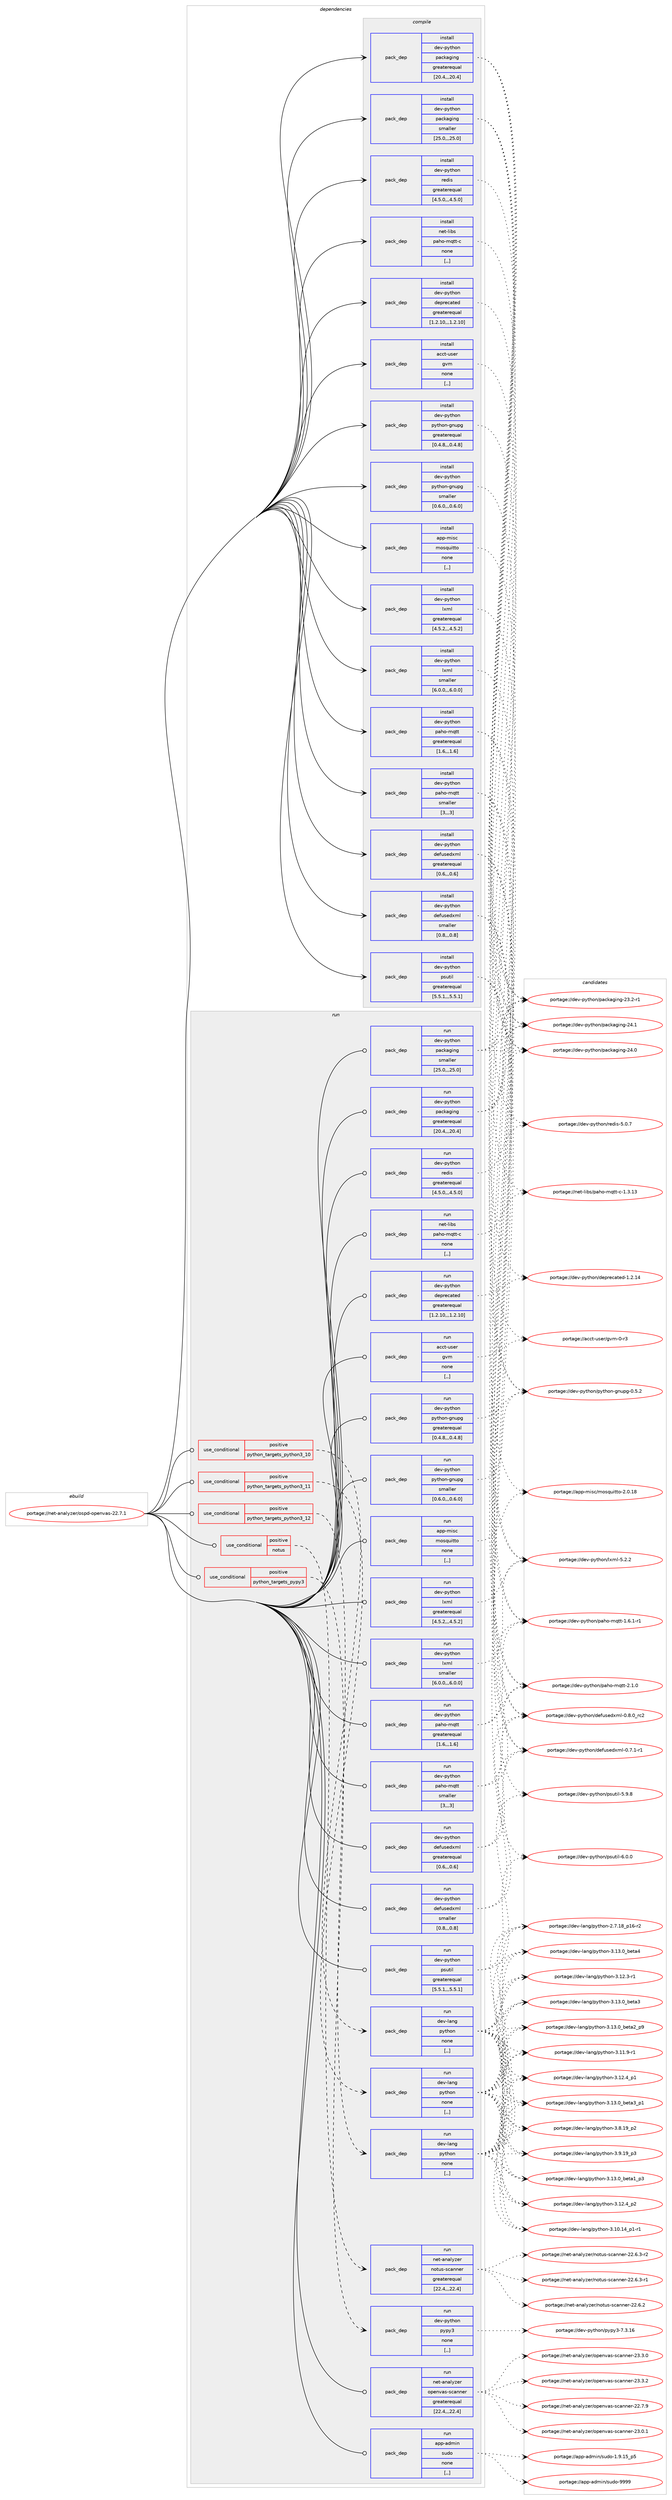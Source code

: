 digraph prolog {

# *************
# Graph options
# *************

newrank=true;
concentrate=true;
compound=true;
graph [rankdir=LR,fontname=Helvetica,fontsize=10,ranksep=1.5];#, ranksep=2.5, nodesep=0.2];
edge  [arrowhead=vee];
node  [fontname=Helvetica,fontsize=10];

# **********
# The ebuild
# **********

subgraph cluster_leftcol {
color=gray;
label=<<i>ebuild</i>>;
id [label="portage://net-analyzer/ospd-openvas-22.7.1", color=red, width=4, href="../net-analyzer/ospd-openvas-22.7.1.svg"];
}

# ****************
# The dependencies
# ****************

subgraph cluster_midcol {
color=gray;
label=<<i>dependencies</i>>;
subgraph cluster_compile {
fillcolor="#eeeeee";
style=filled;
label=<<i>compile</i>>;
subgraph pack250167 {
dependency340503 [label=<<TABLE BORDER="0" CELLBORDER="1" CELLSPACING="0" CELLPADDING="4" WIDTH="220"><TR><TD ROWSPAN="6" CELLPADDING="30">pack_dep</TD></TR><TR><TD WIDTH="110">install</TD></TR><TR><TD>acct-user</TD></TR><TR><TD>gvm</TD></TR><TR><TD>none</TD></TR><TR><TD>[,,]</TD></TR></TABLE>>, shape=none, color=blue];
}
id:e -> dependency340503:w [weight=20,style="solid",arrowhead="vee"];
subgraph pack250168 {
dependency340504 [label=<<TABLE BORDER="0" CELLBORDER="1" CELLSPACING="0" CELLPADDING="4" WIDTH="220"><TR><TD ROWSPAN="6" CELLPADDING="30">pack_dep</TD></TR><TR><TD WIDTH="110">install</TD></TR><TR><TD>app-misc</TD></TR><TR><TD>mosquitto</TD></TR><TR><TD>none</TD></TR><TR><TD>[,,]</TD></TR></TABLE>>, shape=none, color=blue];
}
id:e -> dependency340504:w [weight=20,style="solid",arrowhead="vee"];
subgraph pack250169 {
dependency340505 [label=<<TABLE BORDER="0" CELLBORDER="1" CELLSPACING="0" CELLPADDING="4" WIDTH="220"><TR><TD ROWSPAN="6" CELLPADDING="30">pack_dep</TD></TR><TR><TD WIDTH="110">install</TD></TR><TR><TD>dev-python</TD></TR><TR><TD>defusedxml</TD></TR><TR><TD>greaterequal</TD></TR><TR><TD>[0.6,,,0.6]</TD></TR></TABLE>>, shape=none, color=blue];
}
id:e -> dependency340505:w [weight=20,style="solid",arrowhead="vee"];
subgraph pack250170 {
dependency340506 [label=<<TABLE BORDER="0" CELLBORDER="1" CELLSPACING="0" CELLPADDING="4" WIDTH="220"><TR><TD ROWSPAN="6" CELLPADDING="30">pack_dep</TD></TR><TR><TD WIDTH="110">install</TD></TR><TR><TD>dev-python</TD></TR><TR><TD>defusedxml</TD></TR><TR><TD>smaller</TD></TR><TR><TD>[0.8,,,0.8]</TD></TR></TABLE>>, shape=none, color=blue];
}
id:e -> dependency340506:w [weight=20,style="solid",arrowhead="vee"];
subgraph pack250171 {
dependency340507 [label=<<TABLE BORDER="0" CELLBORDER="1" CELLSPACING="0" CELLPADDING="4" WIDTH="220"><TR><TD ROWSPAN="6" CELLPADDING="30">pack_dep</TD></TR><TR><TD WIDTH="110">install</TD></TR><TR><TD>dev-python</TD></TR><TR><TD>deprecated</TD></TR><TR><TD>greaterequal</TD></TR><TR><TD>[1.2.10,,,1.2.10]</TD></TR></TABLE>>, shape=none, color=blue];
}
id:e -> dependency340507:w [weight=20,style="solid",arrowhead="vee"];
subgraph pack250172 {
dependency340508 [label=<<TABLE BORDER="0" CELLBORDER="1" CELLSPACING="0" CELLPADDING="4" WIDTH="220"><TR><TD ROWSPAN="6" CELLPADDING="30">pack_dep</TD></TR><TR><TD WIDTH="110">install</TD></TR><TR><TD>dev-python</TD></TR><TR><TD>lxml</TD></TR><TR><TD>greaterequal</TD></TR><TR><TD>[4.5.2,,,4.5.2]</TD></TR></TABLE>>, shape=none, color=blue];
}
id:e -> dependency340508:w [weight=20,style="solid",arrowhead="vee"];
subgraph pack250173 {
dependency340509 [label=<<TABLE BORDER="0" CELLBORDER="1" CELLSPACING="0" CELLPADDING="4" WIDTH="220"><TR><TD ROWSPAN="6" CELLPADDING="30">pack_dep</TD></TR><TR><TD WIDTH="110">install</TD></TR><TR><TD>dev-python</TD></TR><TR><TD>lxml</TD></TR><TR><TD>smaller</TD></TR><TR><TD>[6.0.0,,,6.0.0]</TD></TR></TABLE>>, shape=none, color=blue];
}
id:e -> dependency340509:w [weight=20,style="solid",arrowhead="vee"];
subgraph pack250174 {
dependency340510 [label=<<TABLE BORDER="0" CELLBORDER="1" CELLSPACING="0" CELLPADDING="4" WIDTH="220"><TR><TD ROWSPAN="6" CELLPADDING="30">pack_dep</TD></TR><TR><TD WIDTH="110">install</TD></TR><TR><TD>dev-python</TD></TR><TR><TD>packaging</TD></TR><TR><TD>greaterequal</TD></TR><TR><TD>[20.4,,,20.4]</TD></TR></TABLE>>, shape=none, color=blue];
}
id:e -> dependency340510:w [weight=20,style="solid",arrowhead="vee"];
subgraph pack250175 {
dependency340511 [label=<<TABLE BORDER="0" CELLBORDER="1" CELLSPACING="0" CELLPADDING="4" WIDTH="220"><TR><TD ROWSPAN="6" CELLPADDING="30">pack_dep</TD></TR><TR><TD WIDTH="110">install</TD></TR><TR><TD>dev-python</TD></TR><TR><TD>packaging</TD></TR><TR><TD>smaller</TD></TR><TR><TD>[25.0,,,25.0]</TD></TR></TABLE>>, shape=none, color=blue];
}
id:e -> dependency340511:w [weight=20,style="solid",arrowhead="vee"];
subgraph pack250176 {
dependency340512 [label=<<TABLE BORDER="0" CELLBORDER="1" CELLSPACING="0" CELLPADDING="4" WIDTH="220"><TR><TD ROWSPAN="6" CELLPADDING="30">pack_dep</TD></TR><TR><TD WIDTH="110">install</TD></TR><TR><TD>dev-python</TD></TR><TR><TD>paho-mqtt</TD></TR><TR><TD>greaterequal</TD></TR><TR><TD>[1.6,,,1.6]</TD></TR></TABLE>>, shape=none, color=blue];
}
id:e -> dependency340512:w [weight=20,style="solid",arrowhead="vee"];
subgraph pack250177 {
dependency340513 [label=<<TABLE BORDER="0" CELLBORDER="1" CELLSPACING="0" CELLPADDING="4" WIDTH="220"><TR><TD ROWSPAN="6" CELLPADDING="30">pack_dep</TD></TR><TR><TD WIDTH="110">install</TD></TR><TR><TD>dev-python</TD></TR><TR><TD>paho-mqtt</TD></TR><TR><TD>smaller</TD></TR><TR><TD>[3,,,3]</TD></TR></TABLE>>, shape=none, color=blue];
}
id:e -> dependency340513:w [weight=20,style="solid",arrowhead="vee"];
subgraph pack250178 {
dependency340514 [label=<<TABLE BORDER="0" CELLBORDER="1" CELLSPACING="0" CELLPADDING="4" WIDTH="220"><TR><TD ROWSPAN="6" CELLPADDING="30">pack_dep</TD></TR><TR><TD WIDTH="110">install</TD></TR><TR><TD>dev-python</TD></TR><TR><TD>psutil</TD></TR><TR><TD>greaterequal</TD></TR><TR><TD>[5.5.1,,,5.5.1]</TD></TR></TABLE>>, shape=none, color=blue];
}
id:e -> dependency340514:w [weight=20,style="solid",arrowhead="vee"];
subgraph pack250179 {
dependency340515 [label=<<TABLE BORDER="0" CELLBORDER="1" CELLSPACING="0" CELLPADDING="4" WIDTH="220"><TR><TD ROWSPAN="6" CELLPADDING="30">pack_dep</TD></TR><TR><TD WIDTH="110">install</TD></TR><TR><TD>dev-python</TD></TR><TR><TD>python-gnupg</TD></TR><TR><TD>greaterequal</TD></TR><TR><TD>[0.4.8,,,0.4.8]</TD></TR></TABLE>>, shape=none, color=blue];
}
id:e -> dependency340515:w [weight=20,style="solid",arrowhead="vee"];
subgraph pack250180 {
dependency340516 [label=<<TABLE BORDER="0" CELLBORDER="1" CELLSPACING="0" CELLPADDING="4" WIDTH="220"><TR><TD ROWSPAN="6" CELLPADDING="30">pack_dep</TD></TR><TR><TD WIDTH="110">install</TD></TR><TR><TD>dev-python</TD></TR><TR><TD>python-gnupg</TD></TR><TR><TD>smaller</TD></TR><TR><TD>[0.6.0,,,0.6.0]</TD></TR></TABLE>>, shape=none, color=blue];
}
id:e -> dependency340516:w [weight=20,style="solid",arrowhead="vee"];
subgraph pack250181 {
dependency340517 [label=<<TABLE BORDER="0" CELLBORDER="1" CELLSPACING="0" CELLPADDING="4" WIDTH="220"><TR><TD ROWSPAN="6" CELLPADDING="30">pack_dep</TD></TR><TR><TD WIDTH="110">install</TD></TR><TR><TD>dev-python</TD></TR><TR><TD>redis</TD></TR><TR><TD>greaterequal</TD></TR><TR><TD>[4.5.0,,,4.5.0]</TD></TR></TABLE>>, shape=none, color=blue];
}
id:e -> dependency340517:w [weight=20,style="solid",arrowhead="vee"];
subgraph pack250182 {
dependency340518 [label=<<TABLE BORDER="0" CELLBORDER="1" CELLSPACING="0" CELLPADDING="4" WIDTH="220"><TR><TD ROWSPAN="6" CELLPADDING="30">pack_dep</TD></TR><TR><TD WIDTH="110">install</TD></TR><TR><TD>net-libs</TD></TR><TR><TD>paho-mqtt-c</TD></TR><TR><TD>none</TD></TR><TR><TD>[,,]</TD></TR></TABLE>>, shape=none, color=blue];
}
id:e -> dependency340518:w [weight=20,style="solid",arrowhead="vee"];
}
subgraph cluster_compileandrun {
fillcolor="#eeeeee";
style=filled;
label=<<i>compile and run</i>>;
}
subgraph cluster_run {
fillcolor="#eeeeee";
style=filled;
label=<<i>run</i>>;
subgraph cond87747 {
dependency340519 [label=<<TABLE BORDER="0" CELLBORDER="1" CELLSPACING="0" CELLPADDING="4"><TR><TD ROWSPAN="3" CELLPADDING="10">use_conditional</TD></TR><TR><TD>positive</TD></TR><TR><TD>notus</TD></TR></TABLE>>, shape=none, color=red];
subgraph pack250183 {
dependency340520 [label=<<TABLE BORDER="0" CELLBORDER="1" CELLSPACING="0" CELLPADDING="4" WIDTH="220"><TR><TD ROWSPAN="6" CELLPADDING="30">pack_dep</TD></TR><TR><TD WIDTH="110">run</TD></TR><TR><TD>net-analyzer</TD></TR><TR><TD>notus-scanner</TD></TR><TR><TD>greaterequal</TD></TR><TR><TD>[22.4,,,22.4]</TD></TR></TABLE>>, shape=none, color=blue];
}
dependency340519:e -> dependency340520:w [weight=20,style="dashed",arrowhead="vee"];
}
id:e -> dependency340519:w [weight=20,style="solid",arrowhead="odot"];
subgraph cond87748 {
dependency340521 [label=<<TABLE BORDER="0" CELLBORDER="1" CELLSPACING="0" CELLPADDING="4"><TR><TD ROWSPAN="3" CELLPADDING="10">use_conditional</TD></TR><TR><TD>positive</TD></TR><TR><TD>python_targets_pypy3</TD></TR></TABLE>>, shape=none, color=red];
subgraph pack250184 {
dependency340522 [label=<<TABLE BORDER="0" CELLBORDER="1" CELLSPACING="0" CELLPADDING="4" WIDTH="220"><TR><TD ROWSPAN="6" CELLPADDING="30">pack_dep</TD></TR><TR><TD WIDTH="110">run</TD></TR><TR><TD>dev-python</TD></TR><TR><TD>pypy3</TD></TR><TR><TD>none</TD></TR><TR><TD>[,,]</TD></TR></TABLE>>, shape=none, color=blue];
}
dependency340521:e -> dependency340522:w [weight=20,style="dashed",arrowhead="vee"];
}
id:e -> dependency340521:w [weight=20,style="solid",arrowhead="odot"];
subgraph cond87749 {
dependency340523 [label=<<TABLE BORDER="0" CELLBORDER="1" CELLSPACING="0" CELLPADDING="4"><TR><TD ROWSPAN="3" CELLPADDING="10">use_conditional</TD></TR><TR><TD>positive</TD></TR><TR><TD>python_targets_python3_10</TD></TR></TABLE>>, shape=none, color=red];
subgraph pack250185 {
dependency340524 [label=<<TABLE BORDER="0" CELLBORDER="1" CELLSPACING="0" CELLPADDING="4" WIDTH="220"><TR><TD ROWSPAN="6" CELLPADDING="30">pack_dep</TD></TR><TR><TD WIDTH="110">run</TD></TR><TR><TD>dev-lang</TD></TR><TR><TD>python</TD></TR><TR><TD>none</TD></TR><TR><TD>[,,]</TD></TR></TABLE>>, shape=none, color=blue];
}
dependency340523:e -> dependency340524:w [weight=20,style="dashed",arrowhead="vee"];
}
id:e -> dependency340523:w [weight=20,style="solid",arrowhead="odot"];
subgraph cond87750 {
dependency340525 [label=<<TABLE BORDER="0" CELLBORDER="1" CELLSPACING="0" CELLPADDING="4"><TR><TD ROWSPAN="3" CELLPADDING="10">use_conditional</TD></TR><TR><TD>positive</TD></TR><TR><TD>python_targets_python3_11</TD></TR></TABLE>>, shape=none, color=red];
subgraph pack250186 {
dependency340526 [label=<<TABLE BORDER="0" CELLBORDER="1" CELLSPACING="0" CELLPADDING="4" WIDTH="220"><TR><TD ROWSPAN="6" CELLPADDING="30">pack_dep</TD></TR><TR><TD WIDTH="110">run</TD></TR><TR><TD>dev-lang</TD></TR><TR><TD>python</TD></TR><TR><TD>none</TD></TR><TR><TD>[,,]</TD></TR></TABLE>>, shape=none, color=blue];
}
dependency340525:e -> dependency340526:w [weight=20,style="dashed",arrowhead="vee"];
}
id:e -> dependency340525:w [weight=20,style="solid",arrowhead="odot"];
subgraph cond87751 {
dependency340527 [label=<<TABLE BORDER="0" CELLBORDER="1" CELLSPACING="0" CELLPADDING="4"><TR><TD ROWSPAN="3" CELLPADDING="10">use_conditional</TD></TR><TR><TD>positive</TD></TR><TR><TD>python_targets_python3_12</TD></TR></TABLE>>, shape=none, color=red];
subgraph pack250187 {
dependency340528 [label=<<TABLE BORDER="0" CELLBORDER="1" CELLSPACING="0" CELLPADDING="4" WIDTH="220"><TR><TD ROWSPAN="6" CELLPADDING="30">pack_dep</TD></TR><TR><TD WIDTH="110">run</TD></TR><TR><TD>dev-lang</TD></TR><TR><TD>python</TD></TR><TR><TD>none</TD></TR><TR><TD>[,,]</TD></TR></TABLE>>, shape=none, color=blue];
}
dependency340527:e -> dependency340528:w [weight=20,style="dashed",arrowhead="vee"];
}
id:e -> dependency340527:w [weight=20,style="solid",arrowhead="odot"];
subgraph pack250188 {
dependency340529 [label=<<TABLE BORDER="0" CELLBORDER="1" CELLSPACING="0" CELLPADDING="4" WIDTH="220"><TR><TD ROWSPAN="6" CELLPADDING="30">pack_dep</TD></TR><TR><TD WIDTH="110">run</TD></TR><TR><TD>acct-user</TD></TR><TR><TD>gvm</TD></TR><TR><TD>none</TD></TR><TR><TD>[,,]</TD></TR></TABLE>>, shape=none, color=blue];
}
id:e -> dependency340529:w [weight=20,style="solid",arrowhead="odot"];
subgraph pack250189 {
dependency340530 [label=<<TABLE BORDER="0" CELLBORDER="1" CELLSPACING="0" CELLPADDING="4" WIDTH="220"><TR><TD ROWSPAN="6" CELLPADDING="30">pack_dep</TD></TR><TR><TD WIDTH="110">run</TD></TR><TR><TD>app-admin</TD></TR><TR><TD>sudo</TD></TR><TR><TD>none</TD></TR><TR><TD>[,,]</TD></TR></TABLE>>, shape=none, color=blue];
}
id:e -> dependency340530:w [weight=20,style="solid",arrowhead="odot"];
subgraph pack250190 {
dependency340531 [label=<<TABLE BORDER="0" CELLBORDER="1" CELLSPACING="0" CELLPADDING="4" WIDTH="220"><TR><TD ROWSPAN="6" CELLPADDING="30">pack_dep</TD></TR><TR><TD WIDTH="110">run</TD></TR><TR><TD>app-misc</TD></TR><TR><TD>mosquitto</TD></TR><TR><TD>none</TD></TR><TR><TD>[,,]</TD></TR></TABLE>>, shape=none, color=blue];
}
id:e -> dependency340531:w [weight=20,style="solid",arrowhead="odot"];
subgraph pack250191 {
dependency340532 [label=<<TABLE BORDER="0" CELLBORDER="1" CELLSPACING="0" CELLPADDING="4" WIDTH="220"><TR><TD ROWSPAN="6" CELLPADDING="30">pack_dep</TD></TR><TR><TD WIDTH="110">run</TD></TR><TR><TD>dev-python</TD></TR><TR><TD>defusedxml</TD></TR><TR><TD>greaterequal</TD></TR><TR><TD>[0.6,,,0.6]</TD></TR></TABLE>>, shape=none, color=blue];
}
id:e -> dependency340532:w [weight=20,style="solid",arrowhead="odot"];
subgraph pack250192 {
dependency340533 [label=<<TABLE BORDER="0" CELLBORDER="1" CELLSPACING="0" CELLPADDING="4" WIDTH="220"><TR><TD ROWSPAN="6" CELLPADDING="30">pack_dep</TD></TR><TR><TD WIDTH="110">run</TD></TR><TR><TD>dev-python</TD></TR><TR><TD>defusedxml</TD></TR><TR><TD>smaller</TD></TR><TR><TD>[0.8,,,0.8]</TD></TR></TABLE>>, shape=none, color=blue];
}
id:e -> dependency340533:w [weight=20,style="solid",arrowhead="odot"];
subgraph pack250193 {
dependency340534 [label=<<TABLE BORDER="0" CELLBORDER="1" CELLSPACING="0" CELLPADDING="4" WIDTH="220"><TR><TD ROWSPAN="6" CELLPADDING="30">pack_dep</TD></TR><TR><TD WIDTH="110">run</TD></TR><TR><TD>dev-python</TD></TR><TR><TD>deprecated</TD></TR><TR><TD>greaterequal</TD></TR><TR><TD>[1.2.10,,,1.2.10]</TD></TR></TABLE>>, shape=none, color=blue];
}
id:e -> dependency340534:w [weight=20,style="solid",arrowhead="odot"];
subgraph pack250194 {
dependency340535 [label=<<TABLE BORDER="0" CELLBORDER="1" CELLSPACING="0" CELLPADDING="4" WIDTH="220"><TR><TD ROWSPAN="6" CELLPADDING="30">pack_dep</TD></TR><TR><TD WIDTH="110">run</TD></TR><TR><TD>dev-python</TD></TR><TR><TD>lxml</TD></TR><TR><TD>greaterequal</TD></TR><TR><TD>[4.5.2,,,4.5.2]</TD></TR></TABLE>>, shape=none, color=blue];
}
id:e -> dependency340535:w [weight=20,style="solid",arrowhead="odot"];
subgraph pack250195 {
dependency340536 [label=<<TABLE BORDER="0" CELLBORDER="1" CELLSPACING="0" CELLPADDING="4" WIDTH="220"><TR><TD ROWSPAN="6" CELLPADDING="30">pack_dep</TD></TR><TR><TD WIDTH="110">run</TD></TR><TR><TD>dev-python</TD></TR><TR><TD>lxml</TD></TR><TR><TD>smaller</TD></TR><TR><TD>[6.0.0,,,6.0.0]</TD></TR></TABLE>>, shape=none, color=blue];
}
id:e -> dependency340536:w [weight=20,style="solid",arrowhead="odot"];
subgraph pack250196 {
dependency340537 [label=<<TABLE BORDER="0" CELLBORDER="1" CELLSPACING="0" CELLPADDING="4" WIDTH="220"><TR><TD ROWSPAN="6" CELLPADDING="30">pack_dep</TD></TR><TR><TD WIDTH="110">run</TD></TR><TR><TD>dev-python</TD></TR><TR><TD>packaging</TD></TR><TR><TD>greaterequal</TD></TR><TR><TD>[20.4,,,20.4]</TD></TR></TABLE>>, shape=none, color=blue];
}
id:e -> dependency340537:w [weight=20,style="solid",arrowhead="odot"];
subgraph pack250197 {
dependency340538 [label=<<TABLE BORDER="0" CELLBORDER="1" CELLSPACING="0" CELLPADDING="4" WIDTH="220"><TR><TD ROWSPAN="6" CELLPADDING="30">pack_dep</TD></TR><TR><TD WIDTH="110">run</TD></TR><TR><TD>dev-python</TD></TR><TR><TD>packaging</TD></TR><TR><TD>smaller</TD></TR><TR><TD>[25.0,,,25.0]</TD></TR></TABLE>>, shape=none, color=blue];
}
id:e -> dependency340538:w [weight=20,style="solid",arrowhead="odot"];
subgraph pack250198 {
dependency340539 [label=<<TABLE BORDER="0" CELLBORDER="1" CELLSPACING="0" CELLPADDING="4" WIDTH="220"><TR><TD ROWSPAN="6" CELLPADDING="30">pack_dep</TD></TR><TR><TD WIDTH="110">run</TD></TR><TR><TD>dev-python</TD></TR><TR><TD>paho-mqtt</TD></TR><TR><TD>greaterequal</TD></TR><TR><TD>[1.6,,,1.6]</TD></TR></TABLE>>, shape=none, color=blue];
}
id:e -> dependency340539:w [weight=20,style="solid",arrowhead="odot"];
subgraph pack250199 {
dependency340540 [label=<<TABLE BORDER="0" CELLBORDER="1" CELLSPACING="0" CELLPADDING="4" WIDTH="220"><TR><TD ROWSPAN="6" CELLPADDING="30">pack_dep</TD></TR><TR><TD WIDTH="110">run</TD></TR><TR><TD>dev-python</TD></TR><TR><TD>paho-mqtt</TD></TR><TR><TD>smaller</TD></TR><TR><TD>[3,,,3]</TD></TR></TABLE>>, shape=none, color=blue];
}
id:e -> dependency340540:w [weight=20,style="solid",arrowhead="odot"];
subgraph pack250200 {
dependency340541 [label=<<TABLE BORDER="0" CELLBORDER="1" CELLSPACING="0" CELLPADDING="4" WIDTH="220"><TR><TD ROWSPAN="6" CELLPADDING="30">pack_dep</TD></TR><TR><TD WIDTH="110">run</TD></TR><TR><TD>dev-python</TD></TR><TR><TD>psutil</TD></TR><TR><TD>greaterequal</TD></TR><TR><TD>[5.5.1,,,5.5.1]</TD></TR></TABLE>>, shape=none, color=blue];
}
id:e -> dependency340541:w [weight=20,style="solid",arrowhead="odot"];
subgraph pack250201 {
dependency340542 [label=<<TABLE BORDER="0" CELLBORDER="1" CELLSPACING="0" CELLPADDING="4" WIDTH="220"><TR><TD ROWSPAN="6" CELLPADDING="30">pack_dep</TD></TR><TR><TD WIDTH="110">run</TD></TR><TR><TD>dev-python</TD></TR><TR><TD>python-gnupg</TD></TR><TR><TD>greaterequal</TD></TR><TR><TD>[0.4.8,,,0.4.8]</TD></TR></TABLE>>, shape=none, color=blue];
}
id:e -> dependency340542:w [weight=20,style="solid",arrowhead="odot"];
subgraph pack250202 {
dependency340543 [label=<<TABLE BORDER="0" CELLBORDER="1" CELLSPACING="0" CELLPADDING="4" WIDTH="220"><TR><TD ROWSPAN="6" CELLPADDING="30">pack_dep</TD></TR><TR><TD WIDTH="110">run</TD></TR><TR><TD>dev-python</TD></TR><TR><TD>python-gnupg</TD></TR><TR><TD>smaller</TD></TR><TR><TD>[0.6.0,,,0.6.0]</TD></TR></TABLE>>, shape=none, color=blue];
}
id:e -> dependency340543:w [weight=20,style="solid",arrowhead="odot"];
subgraph pack250203 {
dependency340544 [label=<<TABLE BORDER="0" CELLBORDER="1" CELLSPACING="0" CELLPADDING="4" WIDTH="220"><TR><TD ROWSPAN="6" CELLPADDING="30">pack_dep</TD></TR><TR><TD WIDTH="110">run</TD></TR><TR><TD>dev-python</TD></TR><TR><TD>redis</TD></TR><TR><TD>greaterequal</TD></TR><TR><TD>[4.5.0,,,4.5.0]</TD></TR></TABLE>>, shape=none, color=blue];
}
id:e -> dependency340544:w [weight=20,style="solid",arrowhead="odot"];
subgraph pack250204 {
dependency340545 [label=<<TABLE BORDER="0" CELLBORDER="1" CELLSPACING="0" CELLPADDING="4" WIDTH="220"><TR><TD ROWSPAN="6" CELLPADDING="30">pack_dep</TD></TR><TR><TD WIDTH="110">run</TD></TR><TR><TD>net-analyzer</TD></TR><TR><TD>openvas-scanner</TD></TR><TR><TD>greaterequal</TD></TR><TR><TD>[22.4,,,22.4]</TD></TR></TABLE>>, shape=none, color=blue];
}
id:e -> dependency340545:w [weight=20,style="solid",arrowhead="odot"];
subgraph pack250205 {
dependency340546 [label=<<TABLE BORDER="0" CELLBORDER="1" CELLSPACING="0" CELLPADDING="4" WIDTH="220"><TR><TD ROWSPAN="6" CELLPADDING="30">pack_dep</TD></TR><TR><TD WIDTH="110">run</TD></TR><TR><TD>net-libs</TD></TR><TR><TD>paho-mqtt-c</TD></TR><TR><TD>none</TD></TR><TR><TD>[,,]</TD></TR></TABLE>>, shape=none, color=blue];
}
id:e -> dependency340546:w [weight=20,style="solid",arrowhead="odot"];
}
}

# **************
# The candidates
# **************

subgraph cluster_choices {
rank=same;
color=gray;
label=<<i>candidates</i>>;

subgraph choice250167 {
color=black;
nodesep=1;
choice979999116451171151011144710311810945484511451 [label="portage://acct-user/gvm-0-r3", color=red, width=4,href="../acct-user/gvm-0-r3.svg"];
dependency340503:e -> choice979999116451171151011144710311810945484511451:w [style=dotted,weight="100"];
}
subgraph choice250168 {
color=black;
nodesep=1;
choice9711211245109105115994710911111511311710511611611145504648464956 [label="portage://app-misc/mosquitto-2.0.18", color=red, width=4,href="../app-misc/mosquitto-2.0.18.svg"];
dependency340504:e -> choice9711211245109105115994710911111511311710511611611145504648464956:w [style=dotted,weight="100"];
}
subgraph choice250169 {
color=black;
nodesep=1;
choice1001011184511212111610411111047100101102117115101100120109108454846564648951149950 [label="portage://dev-python/defusedxml-0.8.0_rc2", color=red, width=4,href="../dev-python/defusedxml-0.8.0_rc2.svg"];
choice10010111845112121116104111110471001011021171151011001201091084548465546494511449 [label="portage://dev-python/defusedxml-0.7.1-r1", color=red, width=4,href="../dev-python/defusedxml-0.7.1-r1.svg"];
dependency340505:e -> choice1001011184511212111610411111047100101102117115101100120109108454846564648951149950:w [style=dotted,weight="100"];
dependency340505:e -> choice10010111845112121116104111110471001011021171151011001201091084548465546494511449:w [style=dotted,weight="100"];
}
subgraph choice250170 {
color=black;
nodesep=1;
choice1001011184511212111610411111047100101102117115101100120109108454846564648951149950 [label="portage://dev-python/defusedxml-0.8.0_rc2", color=red, width=4,href="../dev-python/defusedxml-0.8.0_rc2.svg"];
choice10010111845112121116104111110471001011021171151011001201091084548465546494511449 [label="portage://dev-python/defusedxml-0.7.1-r1", color=red, width=4,href="../dev-python/defusedxml-0.7.1-r1.svg"];
dependency340506:e -> choice1001011184511212111610411111047100101102117115101100120109108454846564648951149950:w [style=dotted,weight="100"];
dependency340506:e -> choice10010111845112121116104111110471001011021171151011001201091084548465546494511449:w [style=dotted,weight="100"];
}
subgraph choice250171 {
color=black;
nodesep=1;
choice1001011184511212111610411111047100101112114101999711610110045494650464952 [label="portage://dev-python/deprecated-1.2.14", color=red, width=4,href="../dev-python/deprecated-1.2.14.svg"];
dependency340507:e -> choice1001011184511212111610411111047100101112114101999711610110045494650464952:w [style=dotted,weight="100"];
}
subgraph choice250172 {
color=black;
nodesep=1;
choice1001011184511212111610411111047108120109108455346504650 [label="portage://dev-python/lxml-5.2.2", color=red, width=4,href="../dev-python/lxml-5.2.2.svg"];
dependency340508:e -> choice1001011184511212111610411111047108120109108455346504650:w [style=dotted,weight="100"];
}
subgraph choice250173 {
color=black;
nodesep=1;
choice1001011184511212111610411111047108120109108455346504650 [label="portage://dev-python/lxml-5.2.2", color=red, width=4,href="../dev-python/lxml-5.2.2.svg"];
dependency340509:e -> choice1001011184511212111610411111047108120109108455346504650:w [style=dotted,weight="100"];
}
subgraph choice250174 {
color=black;
nodesep=1;
choice10010111845112121116104111110471129799107971031051101034550524649 [label="portage://dev-python/packaging-24.1", color=red, width=4,href="../dev-python/packaging-24.1.svg"];
choice10010111845112121116104111110471129799107971031051101034550524648 [label="portage://dev-python/packaging-24.0", color=red, width=4,href="../dev-python/packaging-24.0.svg"];
choice100101118451121211161041111104711297991079710310511010345505146504511449 [label="portage://dev-python/packaging-23.2-r1", color=red, width=4,href="../dev-python/packaging-23.2-r1.svg"];
dependency340510:e -> choice10010111845112121116104111110471129799107971031051101034550524649:w [style=dotted,weight="100"];
dependency340510:e -> choice10010111845112121116104111110471129799107971031051101034550524648:w [style=dotted,weight="100"];
dependency340510:e -> choice100101118451121211161041111104711297991079710310511010345505146504511449:w [style=dotted,weight="100"];
}
subgraph choice250175 {
color=black;
nodesep=1;
choice10010111845112121116104111110471129799107971031051101034550524649 [label="portage://dev-python/packaging-24.1", color=red, width=4,href="../dev-python/packaging-24.1.svg"];
choice10010111845112121116104111110471129799107971031051101034550524648 [label="portage://dev-python/packaging-24.0", color=red, width=4,href="../dev-python/packaging-24.0.svg"];
choice100101118451121211161041111104711297991079710310511010345505146504511449 [label="portage://dev-python/packaging-23.2-r1", color=red, width=4,href="../dev-python/packaging-23.2-r1.svg"];
dependency340511:e -> choice10010111845112121116104111110471129799107971031051101034550524649:w [style=dotted,weight="100"];
dependency340511:e -> choice10010111845112121116104111110471129799107971031051101034550524648:w [style=dotted,weight="100"];
dependency340511:e -> choice100101118451121211161041111104711297991079710310511010345505146504511449:w [style=dotted,weight="100"];
}
subgraph choice250176 {
color=black;
nodesep=1;
choice10010111845112121116104111110471129710411145109113116116455046494648 [label="portage://dev-python/paho-mqtt-2.1.0", color=red, width=4,href="../dev-python/paho-mqtt-2.1.0.svg"];
choice100101118451121211161041111104711297104111451091131161164549465446494511449 [label="portage://dev-python/paho-mqtt-1.6.1-r1", color=red, width=4,href="../dev-python/paho-mqtt-1.6.1-r1.svg"];
dependency340512:e -> choice10010111845112121116104111110471129710411145109113116116455046494648:w [style=dotted,weight="100"];
dependency340512:e -> choice100101118451121211161041111104711297104111451091131161164549465446494511449:w [style=dotted,weight="100"];
}
subgraph choice250177 {
color=black;
nodesep=1;
choice10010111845112121116104111110471129710411145109113116116455046494648 [label="portage://dev-python/paho-mqtt-2.1.0", color=red, width=4,href="../dev-python/paho-mqtt-2.1.0.svg"];
choice100101118451121211161041111104711297104111451091131161164549465446494511449 [label="portage://dev-python/paho-mqtt-1.6.1-r1", color=red, width=4,href="../dev-python/paho-mqtt-1.6.1-r1.svg"];
dependency340513:e -> choice10010111845112121116104111110471129710411145109113116116455046494648:w [style=dotted,weight="100"];
dependency340513:e -> choice100101118451121211161041111104711297104111451091131161164549465446494511449:w [style=dotted,weight="100"];
}
subgraph choice250178 {
color=black;
nodesep=1;
choice1001011184511212111610411111047112115117116105108455446484648 [label="portage://dev-python/psutil-6.0.0", color=red, width=4,href="../dev-python/psutil-6.0.0.svg"];
choice1001011184511212111610411111047112115117116105108455346574656 [label="portage://dev-python/psutil-5.9.8", color=red, width=4,href="../dev-python/psutil-5.9.8.svg"];
dependency340514:e -> choice1001011184511212111610411111047112115117116105108455446484648:w [style=dotted,weight="100"];
dependency340514:e -> choice1001011184511212111610411111047112115117116105108455346574656:w [style=dotted,weight="100"];
}
subgraph choice250179 {
color=black;
nodesep=1;
choice100101118451121211161041111104711212111610411111045103110117112103454846534650 [label="portage://dev-python/python-gnupg-0.5.2", color=red, width=4,href="../dev-python/python-gnupg-0.5.2.svg"];
dependency340515:e -> choice100101118451121211161041111104711212111610411111045103110117112103454846534650:w [style=dotted,weight="100"];
}
subgraph choice250180 {
color=black;
nodesep=1;
choice100101118451121211161041111104711212111610411111045103110117112103454846534650 [label="portage://dev-python/python-gnupg-0.5.2", color=red, width=4,href="../dev-python/python-gnupg-0.5.2.svg"];
dependency340516:e -> choice100101118451121211161041111104711212111610411111045103110117112103454846534650:w [style=dotted,weight="100"];
}
subgraph choice250181 {
color=black;
nodesep=1;
choice1001011184511212111610411111047114101100105115455346484655 [label="portage://dev-python/redis-5.0.7", color=red, width=4,href="../dev-python/redis-5.0.7.svg"];
dependency340517:e -> choice1001011184511212111610411111047114101100105115455346484655:w [style=dotted,weight="100"];
}
subgraph choice250182 {
color=black;
nodesep=1;
choice1101011164510810598115471129710411145109113116116459945494651464951 [label="portage://net-libs/paho-mqtt-c-1.3.13", color=red, width=4,href="../net-libs/paho-mqtt-c-1.3.13.svg"];
dependency340518:e -> choice1101011164510810598115471129710411145109113116116459945494651464951:w [style=dotted,weight="100"];
}
subgraph choice250183 {
color=black;
nodesep=1;
choice11010111645971109710812112210111447110111116117115451159997110110101114455050465446514511450 [label="portage://net-analyzer/notus-scanner-22.6.3-r2", color=red, width=4,href="../net-analyzer/notus-scanner-22.6.3-r2.svg"];
choice11010111645971109710812112210111447110111116117115451159997110110101114455050465446514511449 [label="portage://net-analyzer/notus-scanner-22.6.3-r1", color=red, width=4,href="../net-analyzer/notus-scanner-22.6.3-r1.svg"];
choice1101011164597110971081211221011144711011111611711545115999711011010111445505046544650 [label="portage://net-analyzer/notus-scanner-22.6.2", color=red, width=4,href="../net-analyzer/notus-scanner-22.6.2.svg"];
dependency340520:e -> choice11010111645971109710812112210111447110111116117115451159997110110101114455050465446514511450:w [style=dotted,weight="100"];
dependency340520:e -> choice11010111645971109710812112210111447110111116117115451159997110110101114455050465446514511449:w [style=dotted,weight="100"];
dependency340520:e -> choice1101011164597110971081211221011144711011111611711545115999711011010111445505046544650:w [style=dotted,weight="100"];
}
subgraph choice250184 {
color=black;
nodesep=1;
choice10010111845112121116104111110471121211121215145554651464954 [label="portage://dev-python/pypy3-7.3.16", color=red, width=4,href="../dev-python/pypy3-7.3.16.svg"];
dependency340522:e -> choice10010111845112121116104111110471121211121215145554651464954:w [style=dotted,weight="100"];
}
subgraph choice250185 {
color=black;
nodesep=1;
choice1001011184510897110103471121211161041111104551464951464895981011169752 [label="portage://dev-lang/python-3.13.0_beta4", color=red, width=4,href="../dev-lang/python-3.13.0_beta4.svg"];
choice10010111845108971101034711212111610411111045514649514648959810111697519511249 [label="portage://dev-lang/python-3.13.0_beta3_p1", color=red, width=4,href="../dev-lang/python-3.13.0_beta3_p1.svg"];
choice1001011184510897110103471121211161041111104551464951464895981011169751 [label="portage://dev-lang/python-3.13.0_beta3", color=red, width=4,href="../dev-lang/python-3.13.0_beta3.svg"];
choice10010111845108971101034711212111610411111045514649514648959810111697509511257 [label="portage://dev-lang/python-3.13.0_beta2_p9", color=red, width=4,href="../dev-lang/python-3.13.0_beta2_p9.svg"];
choice10010111845108971101034711212111610411111045514649514648959810111697499511251 [label="portage://dev-lang/python-3.13.0_beta1_p3", color=red, width=4,href="../dev-lang/python-3.13.0_beta1_p3.svg"];
choice100101118451089711010347112121116104111110455146495046529511250 [label="portage://dev-lang/python-3.12.4_p2", color=red, width=4,href="../dev-lang/python-3.12.4_p2.svg"];
choice100101118451089711010347112121116104111110455146495046529511249 [label="portage://dev-lang/python-3.12.4_p1", color=red, width=4,href="../dev-lang/python-3.12.4_p1.svg"];
choice100101118451089711010347112121116104111110455146495046514511449 [label="portage://dev-lang/python-3.12.3-r1", color=red, width=4,href="../dev-lang/python-3.12.3-r1.svg"];
choice100101118451089711010347112121116104111110455146494946574511449 [label="portage://dev-lang/python-3.11.9-r1", color=red, width=4,href="../dev-lang/python-3.11.9-r1.svg"];
choice100101118451089711010347112121116104111110455146494846495295112494511449 [label="portage://dev-lang/python-3.10.14_p1-r1", color=red, width=4,href="../dev-lang/python-3.10.14_p1-r1.svg"];
choice100101118451089711010347112121116104111110455146574649579511251 [label="portage://dev-lang/python-3.9.19_p3", color=red, width=4,href="../dev-lang/python-3.9.19_p3.svg"];
choice100101118451089711010347112121116104111110455146564649579511250 [label="portage://dev-lang/python-3.8.19_p2", color=red, width=4,href="../dev-lang/python-3.8.19_p2.svg"];
choice100101118451089711010347112121116104111110455046554649569511249544511450 [label="portage://dev-lang/python-2.7.18_p16-r2", color=red, width=4,href="../dev-lang/python-2.7.18_p16-r2.svg"];
dependency340524:e -> choice1001011184510897110103471121211161041111104551464951464895981011169752:w [style=dotted,weight="100"];
dependency340524:e -> choice10010111845108971101034711212111610411111045514649514648959810111697519511249:w [style=dotted,weight="100"];
dependency340524:e -> choice1001011184510897110103471121211161041111104551464951464895981011169751:w [style=dotted,weight="100"];
dependency340524:e -> choice10010111845108971101034711212111610411111045514649514648959810111697509511257:w [style=dotted,weight="100"];
dependency340524:e -> choice10010111845108971101034711212111610411111045514649514648959810111697499511251:w [style=dotted,weight="100"];
dependency340524:e -> choice100101118451089711010347112121116104111110455146495046529511250:w [style=dotted,weight="100"];
dependency340524:e -> choice100101118451089711010347112121116104111110455146495046529511249:w [style=dotted,weight="100"];
dependency340524:e -> choice100101118451089711010347112121116104111110455146495046514511449:w [style=dotted,weight="100"];
dependency340524:e -> choice100101118451089711010347112121116104111110455146494946574511449:w [style=dotted,weight="100"];
dependency340524:e -> choice100101118451089711010347112121116104111110455146494846495295112494511449:w [style=dotted,weight="100"];
dependency340524:e -> choice100101118451089711010347112121116104111110455146574649579511251:w [style=dotted,weight="100"];
dependency340524:e -> choice100101118451089711010347112121116104111110455146564649579511250:w [style=dotted,weight="100"];
dependency340524:e -> choice100101118451089711010347112121116104111110455046554649569511249544511450:w [style=dotted,weight="100"];
}
subgraph choice250186 {
color=black;
nodesep=1;
choice1001011184510897110103471121211161041111104551464951464895981011169752 [label="portage://dev-lang/python-3.13.0_beta4", color=red, width=4,href="../dev-lang/python-3.13.0_beta4.svg"];
choice10010111845108971101034711212111610411111045514649514648959810111697519511249 [label="portage://dev-lang/python-3.13.0_beta3_p1", color=red, width=4,href="../dev-lang/python-3.13.0_beta3_p1.svg"];
choice1001011184510897110103471121211161041111104551464951464895981011169751 [label="portage://dev-lang/python-3.13.0_beta3", color=red, width=4,href="../dev-lang/python-3.13.0_beta3.svg"];
choice10010111845108971101034711212111610411111045514649514648959810111697509511257 [label="portage://dev-lang/python-3.13.0_beta2_p9", color=red, width=4,href="../dev-lang/python-3.13.0_beta2_p9.svg"];
choice10010111845108971101034711212111610411111045514649514648959810111697499511251 [label="portage://dev-lang/python-3.13.0_beta1_p3", color=red, width=4,href="../dev-lang/python-3.13.0_beta1_p3.svg"];
choice100101118451089711010347112121116104111110455146495046529511250 [label="portage://dev-lang/python-3.12.4_p2", color=red, width=4,href="../dev-lang/python-3.12.4_p2.svg"];
choice100101118451089711010347112121116104111110455146495046529511249 [label="portage://dev-lang/python-3.12.4_p1", color=red, width=4,href="../dev-lang/python-3.12.4_p1.svg"];
choice100101118451089711010347112121116104111110455146495046514511449 [label="portage://dev-lang/python-3.12.3-r1", color=red, width=4,href="../dev-lang/python-3.12.3-r1.svg"];
choice100101118451089711010347112121116104111110455146494946574511449 [label="portage://dev-lang/python-3.11.9-r1", color=red, width=4,href="../dev-lang/python-3.11.9-r1.svg"];
choice100101118451089711010347112121116104111110455146494846495295112494511449 [label="portage://dev-lang/python-3.10.14_p1-r1", color=red, width=4,href="../dev-lang/python-3.10.14_p1-r1.svg"];
choice100101118451089711010347112121116104111110455146574649579511251 [label="portage://dev-lang/python-3.9.19_p3", color=red, width=4,href="../dev-lang/python-3.9.19_p3.svg"];
choice100101118451089711010347112121116104111110455146564649579511250 [label="portage://dev-lang/python-3.8.19_p2", color=red, width=4,href="../dev-lang/python-3.8.19_p2.svg"];
choice100101118451089711010347112121116104111110455046554649569511249544511450 [label="portage://dev-lang/python-2.7.18_p16-r2", color=red, width=4,href="../dev-lang/python-2.7.18_p16-r2.svg"];
dependency340526:e -> choice1001011184510897110103471121211161041111104551464951464895981011169752:w [style=dotted,weight="100"];
dependency340526:e -> choice10010111845108971101034711212111610411111045514649514648959810111697519511249:w [style=dotted,weight="100"];
dependency340526:e -> choice1001011184510897110103471121211161041111104551464951464895981011169751:w [style=dotted,weight="100"];
dependency340526:e -> choice10010111845108971101034711212111610411111045514649514648959810111697509511257:w [style=dotted,weight="100"];
dependency340526:e -> choice10010111845108971101034711212111610411111045514649514648959810111697499511251:w [style=dotted,weight="100"];
dependency340526:e -> choice100101118451089711010347112121116104111110455146495046529511250:w [style=dotted,weight="100"];
dependency340526:e -> choice100101118451089711010347112121116104111110455146495046529511249:w [style=dotted,weight="100"];
dependency340526:e -> choice100101118451089711010347112121116104111110455146495046514511449:w [style=dotted,weight="100"];
dependency340526:e -> choice100101118451089711010347112121116104111110455146494946574511449:w [style=dotted,weight="100"];
dependency340526:e -> choice100101118451089711010347112121116104111110455146494846495295112494511449:w [style=dotted,weight="100"];
dependency340526:e -> choice100101118451089711010347112121116104111110455146574649579511251:w [style=dotted,weight="100"];
dependency340526:e -> choice100101118451089711010347112121116104111110455146564649579511250:w [style=dotted,weight="100"];
dependency340526:e -> choice100101118451089711010347112121116104111110455046554649569511249544511450:w [style=dotted,weight="100"];
}
subgraph choice250187 {
color=black;
nodesep=1;
choice1001011184510897110103471121211161041111104551464951464895981011169752 [label="portage://dev-lang/python-3.13.0_beta4", color=red, width=4,href="../dev-lang/python-3.13.0_beta4.svg"];
choice10010111845108971101034711212111610411111045514649514648959810111697519511249 [label="portage://dev-lang/python-3.13.0_beta3_p1", color=red, width=4,href="../dev-lang/python-3.13.0_beta3_p1.svg"];
choice1001011184510897110103471121211161041111104551464951464895981011169751 [label="portage://dev-lang/python-3.13.0_beta3", color=red, width=4,href="../dev-lang/python-3.13.0_beta3.svg"];
choice10010111845108971101034711212111610411111045514649514648959810111697509511257 [label="portage://dev-lang/python-3.13.0_beta2_p9", color=red, width=4,href="../dev-lang/python-3.13.0_beta2_p9.svg"];
choice10010111845108971101034711212111610411111045514649514648959810111697499511251 [label="portage://dev-lang/python-3.13.0_beta1_p3", color=red, width=4,href="../dev-lang/python-3.13.0_beta1_p3.svg"];
choice100101118451089711010347112121116104111110455146495046529511250 [label="portage://dev-lang/python-3.12.4_p2", color=red, width=4,href="../dev-lang/python-3.12.4_p2.svg"];
choice100101118451089711010347112121116104111110455146495046529511249 [label="portage://dev-lang/python-3.12.4_p1", color=red, width=4,href="../dev-lang/python-3.12.4_p1.svg"];
choice100101118451089711010347112121116104111110455146495046514511449 [label="portage://dev-lang/python-3.12.3-r1", color=red, width=4,href="../dev-lang/python-3.12.3-r1.svg"];
choice100101118451089711010347112121116104111110455146494946574511449 [label="portage://dev-lang/python-3.11.9-r1", color=red, width=4,href="../dev-lang/python-3.11.9-r1.svg"];
choice100101118451089711010347112121116104111110455146494846495295112494511449 [label="portage://dev-lang/python-3.10.14_p1-r1", color=red, width=4,href="../dev-lang/python-3.10.14_p1-r1.svg"];
choice100101118451089711010347112121116104111110455146574649579511251 [label="portage://dev-lang/python-3.9.19_p3", color=red, width=4,href="../dev-lang/python-3.9.19_p3.svg"];
choice100101118451089711010347112121116104111110455146564649579511250 [label="portage://dev-lang/python-3.8.19_p2", color=red, width=4,href="../dev-lang/python-3.8.19_p2.svg"];
choice100101118451089711010347112121116104111110455046554649569511249544511450 [label="portage://dev-lang/python-2.7.18_p16-r2", color=red, width=4,href="../dev-lang/python-2.7.18_p16-r2.svg"];
dependency340528:e -> choice1001011184510897110103471121211161041111104551464951464895981011169752:w [style=dotted,weight="100"];
dependency340528:e -> choice10010111845108971101034711212111610411111045514649514648959810111697519511249:w [style=dotted,weight="100"];
dependency340528:e -> choice1001011184510897110103471121211161041111104551464951464895981011169751:w [style=dotted,weight="100"];
dependency340528:e -> choice10010111845108971101034711212111610411111045514649514648959810111697509511257:w [style=dotted,weight="100"];
dependency340528:e -> choice10010111845108971101034711212111610411111045514649514648959810111697499511251:w [style=dotted,weight="100"];
dependency340528:e -> choice100101118451089711010347112121116104111110455146495046529511250:w [style=dotted,weight="100"];
dependency340528:e -> choice100101118451089711010347112121116104111110455146495046529511249:w [style=dotted,weight="100"];
dependency340528:e -> choice100101118451089711010347112121116104111110455146495046514511449:w [style=dotted,weight="100"];
dependency340528:e -> choice100101118451089711010347112121116104111110455146494946574511449:w [style=dotted,weight="100"];
dependency340528:e -> choice100101118451089711010347112121116104111110455146494846495295112494511449:w [style=dotted,weight="100"];
dependency340528:e -> choice100101118451089711010347112121116104111110455146574649579511251:w [style=dotted,weight="100"];
dependency340528:e -> choice100101118451089711010347112121116104111110455146564649579511250:w [style=dotted,weight="100"];
dependency340528:e -> choice100101118451089711010347112121116104111110455046554649569511249544511450:w [style=dotted,weight="100"];
}
subgraph choice250188 {
color=black;
nodesep=1;
choice979999116451171151011144710311810945484511451 [label="portage://acct-user/gvm-0-r3", color=red, width=4,href="../acct-user/gvm-0-r3.svg"];
dependency340529:e -> choice979999116451171151011144710311810945484511451:w [style=dotted,weight="100"];
}
subgraph choice250189 {
color=black;
nodesep=1;
choice971121124597100109105110471151171001114557575757 [label="portage://app-admin/sudo-9999", color=red, width=4,href="../app-admin/sudo-9999.svg"];
choice97112112459710010910511047115117100111454946574649539511253 [label="portage://app-admin/sudo-1.9.15_p5", color=red, width=4,href="../app-admin/sudo-1.9.15_p5.svg"];
dependency340530:e -> choice971121124597100109105110471151171001114557575757:w [style=dotted,weight="100"];
dependency340530:e -> choice97112112459710010910511047115117100111454946574649539511253:w [style=dotted,weight="100"];
}
subgraph choice250190 {
color=black;
nodesep=1;
choice9711211245109105115994710911111511311710511611611145504648464956 [label="portage://app-misc/mosquitto-2.0.18", color=red, width=4,href="../app-misc/mosquitto-2.0.18.svg"];
dependency340531:e -> choice9711211245109105115994710911111511311710511611611145504648464956:w [style=dotted,weight="100"];
}
subgraph choice250191 {
color=black;
nodesep=1;
choice1001011184511212111610411111047100101102117115101100120109108454846564648951149950 [label="portage://dev-python/defusedxml-0.8.0_rc2", color=red, width=4,href="../dev-python/defusedxml-0.8.0_rc2.svg"];
choice10010111845112121116104111110471001011021171151011001201091084548465546494511449 [label="portage://dev-python/defusedxml-0.7.1-r1", color=red, width=4,href="../dev-python/defusedxml-0.7.1-r1.svg"];
dependency340532:e -> choice1001011184511212111610411111047100101102117115101100120109108454846564648951149950:w [style=dotted,weight="100"];
dependency340532:e -> choice10010111845112121116104111110471001011021171151011001201091084548465546494511449:w [style=dotted,weight="100"];
}
subgraph choice250192 {
color=black;
nodesep=1;
choice1001011184511212111610411111047100101102117115101100120109108454846564648951149950 [label="portage://dev-python/defusedxml-0.8.0_rc2", color=red, width=4,href="../dev-python/defusedxml-0.8.0_rc2.svg"];
choice10010111845112121116104111110471001011021171151011001201091084548465546494511449 [label="portage://dev-python/defusedxml-0.7.1-r1", color=red, width=4,href="../dev-python/defusedxml-0.7.1-r1.svg"];
dependency340533:e -> choice1001011184511212111610411111047100101102117115101100120109108454846564648951149950:w [style=dotted,weight="100"];
dependency340533:e -> choice10010111845112121116104111110471001011021171151011001201091084548465546494511449:w [style=dotted,weight="100"];
}
subgraph choice250193 {
color=black;
nodesep=1;
choice1001011184511212111610411111047100101112114101999711610110045494650464952 [label="portage://dev-python/deprecated-1.2.14", color=red, width=4,href="../dev-python/deprecated-1.2.14.svg"];
dependency340534:e -> choice1001011184511212111610411111047100101112114101999711610110045494650464952:w [style=dotted,weight="100"];
}
subgraph choice250194 {
color=black;
nodesep=1;
choice1001011184511212111610411111047108120109108455346504650 [label="portage://dev-python/lxml-5.2.2", color=red, width=4,href="../dev-python/lxml-5.2.2.svg"];
dependency340535:e -> choice1001011184511212111610411111047108120109108455346504650:w [style=dotted,weight="100"];
}
subgraph choice250195 {
color=black;
nodesep=1;
choice1001011184511212111610411111047108120109108455346504650 [label="portage://dev-python/lxml-5.2.2", color=red, width=4,href="../dev-python/lxml-5.2.2.svg"];
dependency340536:e -> choice1001011184511212111610411111047108120109108455346504650:w [style=dotted,weight="100"];
}
subgraph choice250196 {
color=black;
nodesep=1;
choice10010111845112121116104111110471129799107971031051101034550524649 [label="portage://dev-python/packaging-24.1", color=red, width=4,href="../dev-python/packaging-24.1.svg"];
choice10010111845112121116104111110471129799107971031051101034550524648 [label="portage://dev-python/packaging-24.0", color=red, width=4,href="../dev-python/packaging-24.0.svg"];
choice100101118451121211161041111104711297991079710310511010345505146504511449 [label="portage://dev-python/packaging-23.2-r1", color=red, width=4,href="../dev-python/packaging-23.2-r1.svg"];
dependency340537:e -> choice10010111845112121116104111110471129799107971031051101034550524649:w [style=dotted,weight="100"];
dependency340537:e -> choice10010111845112121116104111110471129799107971031051101034550524648:w [style=dotted,weight="100"];
dependency340537:e -> choice100101118451121211161041111104711297991079710310511010345505146504511449:w [style=dotted,weight="100"];
}
subgraph choice250197 {
color=black;
nodesep=1;
choice10010111845112121116104111110471129799107971031051101034550524649 [label="portage://dev-python/packaging-24.1", color=red, width=4,href="../dev-python/packaging-24.1.svg"];
choice10010111845112121116104111110471129799107971031051101034550524648 [label="portage://dev-python/packaging-24.0", color=red, width=4,href="../dev-python/packaging-24.0.svg"];
choice100101118451121211161041111104711297991079710310511010345505146504511449 [label="portage://dev-python/packaging-23.2-r1", color=red, width=4,href="../dev-python/packaging-23.2-r1.svg"];
dependency340538:e -> choice10010111845112121116104111110471129799107971031051101034550524649:w [style=dotted,weight="100"];
dependency340538:e -> choice10010111845112121116104111110471129799107971031051101034550524648:w [style=dotted,weight="100"];
dependency340538:e -> choice100101118451121211161041111104711297991079710310511010345505146504511449:w [style=dotted,weight="100"];
}
subgraph choice250198 {
color=black;
nodesep=1;
choice10010111845112121116104111110471129710411145109113116116455046494648 [label="portage://dev-python/paho-mqtt-2.1.0", color=red, width=4,href="../dev-python/paho-mqtt-2.1.0.svg"];
choice100101118451121211161041111104711297104111451091131161164549465446494511449 [label="portage://dev-python/paho-mqtt-1.6.1-r1", color=red, width=4,href="../dev-python/paho-mqtt-1.6.1-r1.svg"];
dependency340539:e -> choice10010111845112121116104111110471129710411145109113116116455046494648:w [style=dotted,weight="100"];
dependency340539:e -> choice100101118451121211161041111104711297104111451091131161164549465446494511449:w [style=dotted,weight="100"];
}
subgraph choice250199 {
color=black;
nodesep=1;
choice10010111845112121116104111110471129710411145109113116116455046494648 [label="portage://dev-python/paho-mqtt-2.1.0", color=red, width=4,href="../dev-python/paho-mqtt-2.1.0.svg"];
choice100101118451121211161041111104711297104111451091131161164549465446494511449 [label="portage://dev-python/paho-mqtt-1.6.1-r1", color=red, width=4,href="../dev-python/paho-mqtt-1.6.1-r1.svg"];
dependency340540:e -> choice10010111845112121116104111110471129710411145109113116116455046494648:w [style=dotted,weight="100"];
dependency340540:e -> choice100101118451121211161041111104711297104111451091131161164549465446494511449:w [style=dotted,weight="100"];
}
subgraph choice250200 {
color=black;
nodesep=1;
choice1001011184511212111610411111047112115117116105108455446484648 [label="portage://dev-python/psutil-6.0.0", color=red, width=4,href="../dev-python/psutil-6.0.0.svg"];
choice1001011184511212111610411111047112115117116105108455346574656 [label="portage://dev-python/psutil-5.9.8", color=red, width=4,href="../dev-python/psutil-5.9.8.svg"];
dependency340541:e -> choice1001011184511212111610411111047112115117116105108455446484648:w [style=dotted,weight="100"];
dependency340541:e -> choice1001011184511212111610411111047112115117116105108455346574656:w [style=dotted,weight="100"];
}
subgraph choice250201 {
color=black;
nodesep=1;
choice100101118451121211161041111104711212111610411111045103110117112103454846534650 [label="portage://dev-python/python-gnupg-0.5.2", color=red, width=4,href="../dev-python/python-gnupg-0.5.2.svg"];
dependency340542:e -> choice100101118451121211161041111104711212111610411111045103110117112103454846534650:w [style=dotted,weight="100"];
}
subgraph choice250202 {
color=black;
nodesep=1;
choice100101118451121211161041111104711212111610411111045103110117112103454846534650 [label="portage://dev-python/python-gnupg-0.5.2", color=red, width=4,href="../dev-python/python-gnupg-0.5.2.svg"];
dependency340543:e -> choice100101118451121211161041111104711212111610411111045103110117112103454846534650:w [style=dotted,weight="100"];
}
subgraph choice250203 {
color=black;
nodesep=1;
choice1001011184511212111610411111047114101100105115455346484655 [label="portage://dev-python/redis-5.0.7", color=red, width=4,href="../dev-python/redis-5.0.7.svg"];
dependency340544:e -> choice1001011184511212111610411111047114101100105115455346484655:w [style=dotted,weight="100"];
}
subgraph choice250204 {
color=black;
nodesep=1;
choice110101116459711097108121122101114471111121011101189711545115999711011010111445505146514650 [label="portage://net-analyzer/openvas-scanner-23.3.2", color=red, width=4,href="../net-analyzer/openvas-scanner-23.3.2.svg"];
choice110101116459711097108121122101114471111121011101189711545115999711011010111445505146514648 [label="portage://net-analyzer/openvas-scanner-23.3.0", color=red, width=4,href="../net-analyzer/openvas-scanner-23.3.0.svg"];
choice110101116459711097108121122101114471111121011101189711545115999711011010111445505146484649 [label="portage://net-analyzer/openvas-scanner-23.0.1", color=red, width=4,href="../net-analyzer/openvas-scanner-23.0.1.svg"];
choice110101116459711097108121122101114471111121011101189711545115999711011010111445505046554657 [label="portage://net-analyzer/openvas-scanner-22.7.9", color=red, width=4,href="../net-analyzer/openvas-scanner-22.7.9.svg"];
dependency340545:e -> choice110101116459711097108121122101114471111121011101189711545115999711011010111445505146514650:w [style=dotted,weight="100"];
dependency340545:e -> choice110101116459711097108121122101114471111121011101189711545115999711011010111445505146514648:w [style=dotted,weight="100"];
dependency340545:e -> choice110101116459711097108121122101114471111121011101189711545115999711011010111445505146484649:w [style=dotted,weight="100"];
dependency340545:e -> choice110101116459711097108121122101114471111121011101189711545115999711011010111445505046554657:w [style=dotted,weight="100"];
}
subgraph choice250205 {
color=black;
nodesep=1;
choice1101011164510810598115471129710411145109113116116459945494651464951 [label="portage://net-libs/paho-mqtt-c-1.3.13", color=red, width=4,href="../net-libs/paho-mqtt-c-1.3.13.svg"];
dependency340546:e -> choice1101011164510810598115471129710411145109113116116459945494651464951:w [style=dotted,weight="100"];
}
}

}

